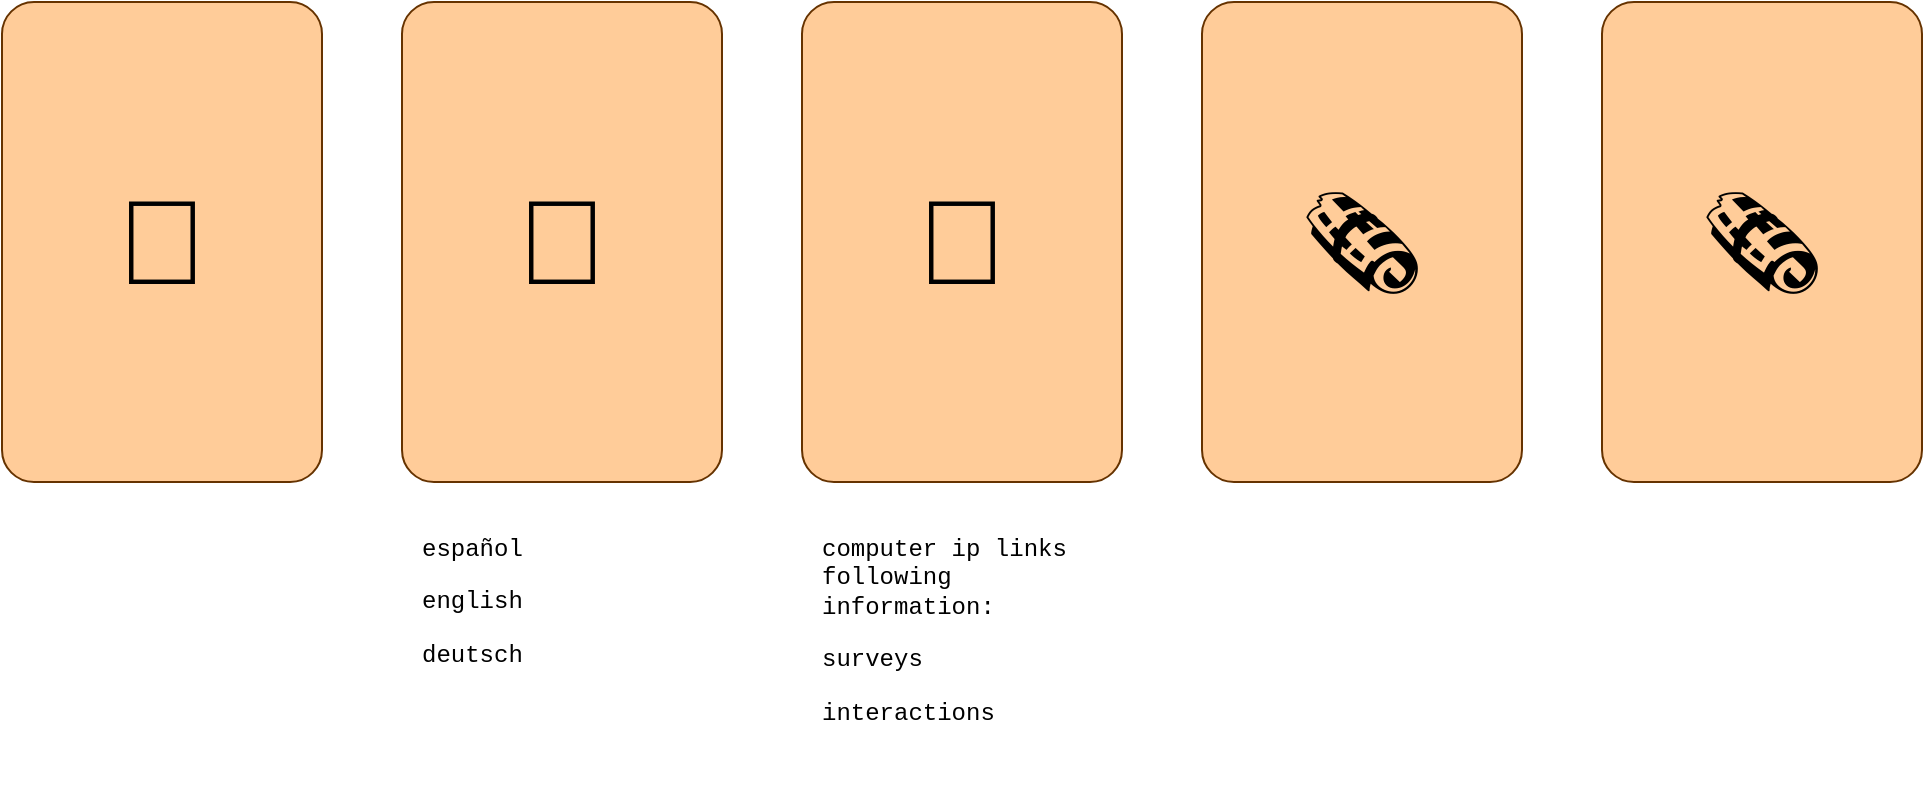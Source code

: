 <mxfile version="20.6.1" type="device"><diagram id="eZt31RCaSFpGLgrnwd4I" name="Page-1"><mxGraphModel dx="1383" dy="860" grid="1" gridSize="10" guides="1" tooltips="1" connect="1" arrows="1" fold="1" page="1" pageScale="1" pageWidth="827" pageHeight="1169" math="0" shadow="0"><root><mxCell id="0"/><mxCell id="1" parent="0"/><mxCell id="EduLFAMP_joElMNfCqiy-1" value="&lt;font style=&quot;font-size: 60px;&quot;&gt;👋&lt;/font&gt;" style="rounded=1;whiteSpace=wrap;html=1;fillColor=#FFCC99;strokeColor=#663300;arcSize=10;" vertex="1" parent="1"><mxGeometry x="40" y="40" width="160" height="240" as="geometry"/></mxCell><mxCell id="EduLFAMP_joElMNfCqiy-2" value="&lt;font style=&quot;font-size: 60px;&quot;&gt;💬&lt;/font&gt;" style="rounded=1;whiteSpace=wrap;html=1;fillColor=#FFCC99;strokeColor=#663300;arcSize=10;" vertex="1" parent="1"><mxGeometry x="240" y="40" width="160" height="240" as="geometry"/></mxCell><mxCell id="EduLFAMP_joElMNfCqiy-3" value="&lt;font style=&quot;font-size: 60px;&quot;&gt;🔏&lt;/font&gt;" style="rounded=1;whiteSpace=wrap;html=1;fillColor=#FFCC99;strokeColor=#663300;arcSize=10;" vertex="1" parent="1"><mxGeometry x="440" y="40" width="160" height="240" as="geometry"/></mxCell><mxCell id="EduLFAMP_joElMNfCqiy-4" value="&lt;font style=&quot;font-size: 60px;&quot;&gt;🗞&lt;/font&gt;" style="rounded=1;whiteSpace=wrap;html=1;fillColor=#FFCC99;strokeColor=#663300;arcSize=10;" vertex="1" parent="1"><mxGeometry x="640" y="40" width="160" height="240" as="geometry"/></mxCell><mxCell id="EduLFAMP_joElMNfCqiy-5" value="&lt;p style=&quot;line-height: 120%;&quot;&gt;español&lt;/p&gt;&lt;p style=&quot;line-height: 120%;&quot;&gt;english&lt;/p&gt;&lt;p style=&quot;line-height: 120%;&quot;&gt;deutsch&lt;/p&gt;" style="text;html=1;strokeColor=none;fillColor=none;align=left;verticalAlign=top;whiteSpace=wrap;rounded=0;fontSize=12;fontFamily=Courier New;spacing=10;" vertex="1" parent="1"><mxGeometry x="240" y="280" width="160" height="160" as="geometry"/></mxCell><mxCell id="EduLFAMP_joElMNfCqiy-6" value="&lt;p style=&quot;line-height: 120%;&quot;&gt;computer ip&amp;nbsp;&lt;span style=&quot;background-color: initial;&quot;&gt;links following information:&lt;/span&gt;&lt;/p&gt;&lt;p style=&quot;line-height: 120%;&quot;&gt;&lt;span style=&quot;background-color: initial;&quot;&gt;surveys&lt;/span&gt;&lt;/p&gt;&lt;p style=&quot;line-height: 120%;&quot;&gt;&lt;span style=&quot;background-color: initial;&quot;&gt;interactions&lt;/span&gt;&lt;/p&gt;" style="text;html=1;strokeColor=none;fillColor=none;align=left;verticalAlign=top;whiteSpace=wrap;rounded=0;fontSize=12;fontFamily=Courier New;spacing=10;" vertex="1" parent="1"><mxGeometry x="440" y="280" width="160" height="160" as="geometry"/></mxCell><mxCell id="EduLFAMP_joElMNfCqiy-7" value="&lt;font style=&quot;font-size: 60px;&quot;&gt;🗞&lt;/font&gt;" style="rounded=1;whiteSpace=wrap;html=1;fillColor=#FFCC99;strokeColor=#663300;arcSize=10;" vertex="1" parent="1"><mxGeometry x="840" y="40" width="160" height="240" as="geometry"/></mxCell></root></mxGraphModel></diagram></mxfile>
